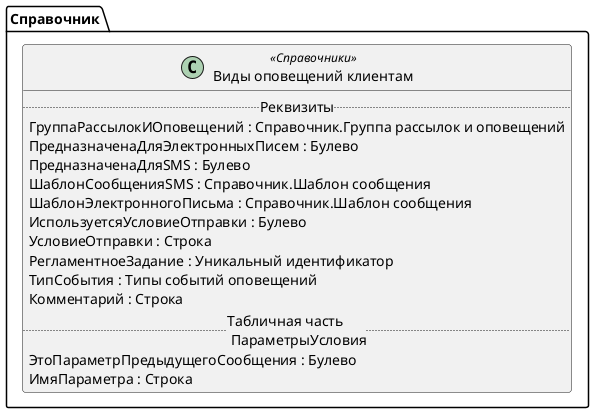 ﻿@startuml ВидыОповещенийКлиентам
'!include templates.wsd
'..\include templates.wsd
class Справочник.ВидыОповещенийКлиентам as "Виды оповещений клиентам" <<Справочники>>
{
..Реквизиты..
ГруппаРассылокИОповещений : Справочник.Группа рассылок и оповещений
ПредназначенаДляЭлектронныхПисем : Булево
ПредназначенаДляSMS : Булево
ШаблонСообщенияSMS : Справочник.Шаблон сообщения
ШаблонЭлектронногоПисьма : Справочник.Шаблон сообщения
ИспользуетсяУсловиеОтправки : Булево
УсловиеОтправки : Строка
РегламентноеЗадание : Уникальный идентификатор
ТипСобытия : Типы событий оповещений
Комментарий : Строка
..Табличная часть \n ПараметрыУсловия..
ЭтоПараметрПредыдущегоСообщения : Булево
ИмяПараметра : Строка
}
@enduml
